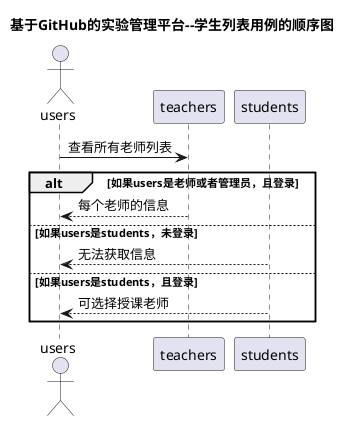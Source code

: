 @startuml
title 基于GitHub的实验管理平台--学生列表用例的顺序图
actor users
users -> teachers: 查看所有老师列表
alt 如果users是老师或者管理员，且登录
	teachers --> users:每个老师的信息
else 如果users是students，未登录
    students --> users:无法获取信息
else 如果users是students，且登录
        students --> users:可选择授课老师
end

@enduml
